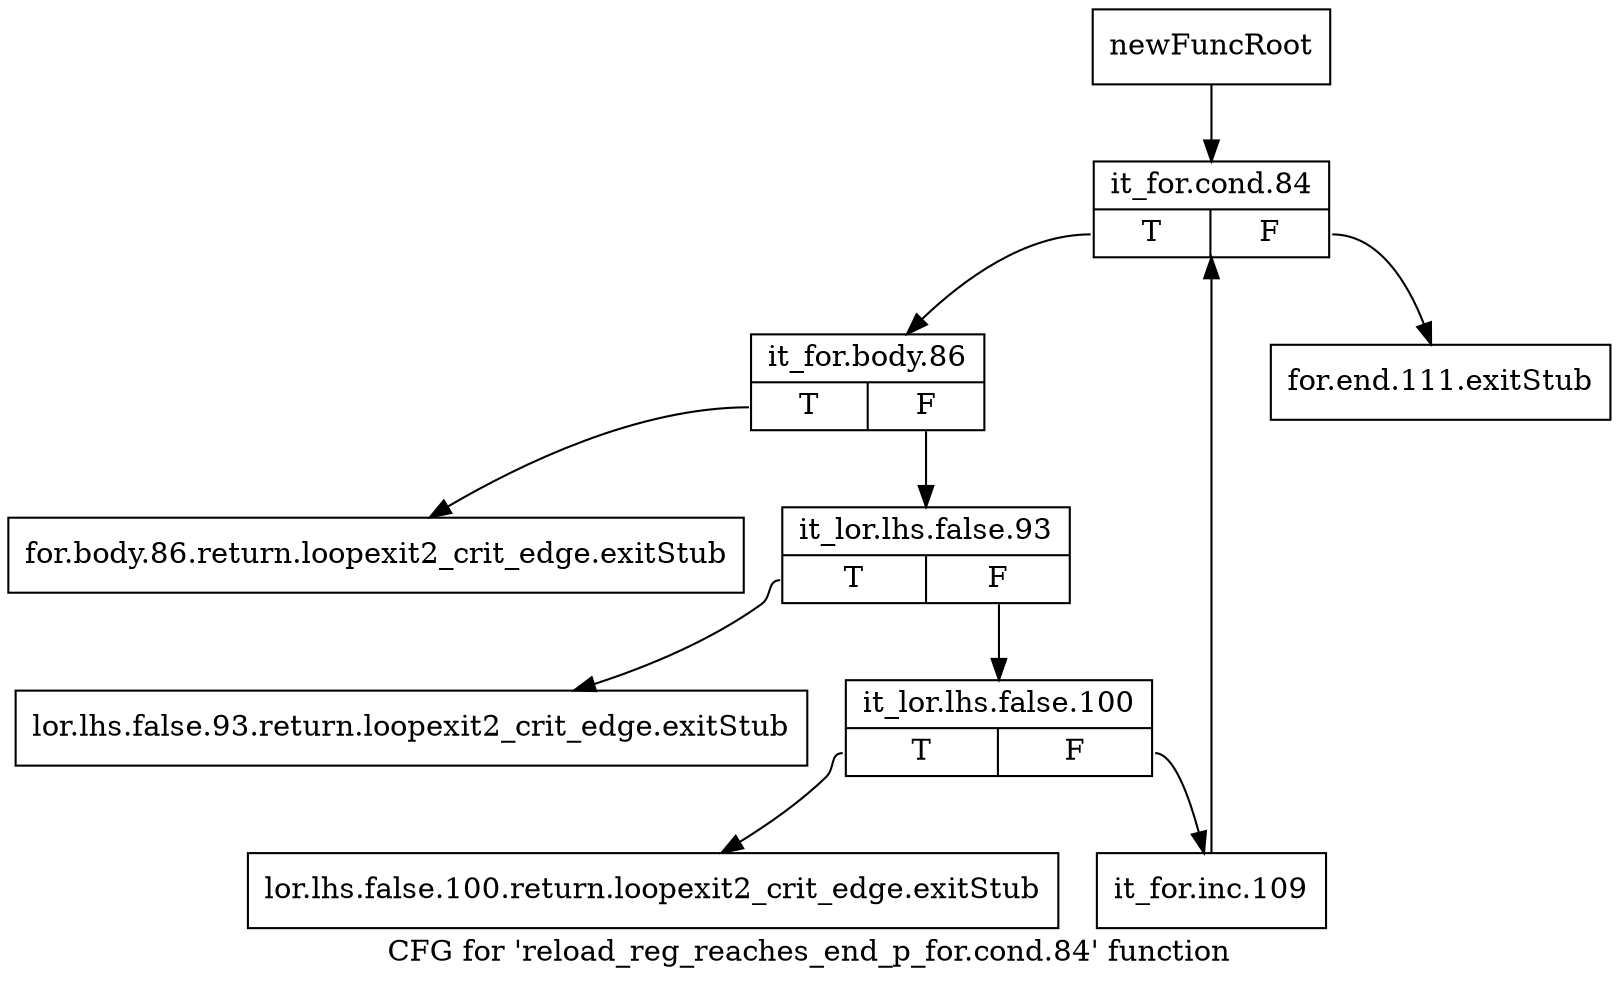 digraph "CFG for 'reload_reg_reaches_end_p_for.cond.84' function" {
	label="CFG for 'reload_reg_reaches_end_p_for.cond.84' function";

	Node0xbf60f20 [shape=record,label="{newFuncRoot}"];
	Node0xbf60f20 -> Node0xbf639d0;
	Node0xbf63890 [shape=record,label="{for.end.111.exitStub}"];
	Node0xbf638e0 [shape=record,label="{for.body.86.return.loopexit2_crit_edge.exitStub}"];
	Node0xbf63930 [shape=record,label="{lor.lhs.false.93.return.loopexit2_crit_edge.exitStub}"];
	Node0xbf63980 [shape=record,label="{lor.lhs.false.100.return.loopexit2_crit_edge.exitStub}"];
	Node0xbf639d0 [shape=record,label="{it_for.cond.84|{<s0>T|<s1>F}}"];
	Node0xbf639d0:s0 -> Node0xbf642e0;
	Node0xbf639d0:s1 -> Node0xbf63890;
	Node0xbf642e0 [shape=record,label="{it_for.body.86|{<s0>T|<s1>F}}"];
	Node0xbf642e0:s0 -> Node0xbf638e0;
	Node0xbf642e0:s1 -> Node0xbf64330;
	Node0xbf64330 [shape=record,label="{it_lor.lhs.false.93|{<s0>T|<s1>F}}"];
	Node0xbf64330:s0 -> Node0xbf63930;
	Node0xbf64330:s1 -> Node0xbf64380;
	Node0xbf64380 [shape=record,label="{it_lor.lhs.false.100|{<s0>T|<s1>F}}"];
	Node0xbf64380:s0 -> Node0xbf63980;
	Node0xbf64380:s1 -> Node0xbf643d0;
	Node0xbf643d0 [shape=record,label="{it_for.inc.109}"];
	Node0xbf643d0 -> Node0xbf639d0;
}
